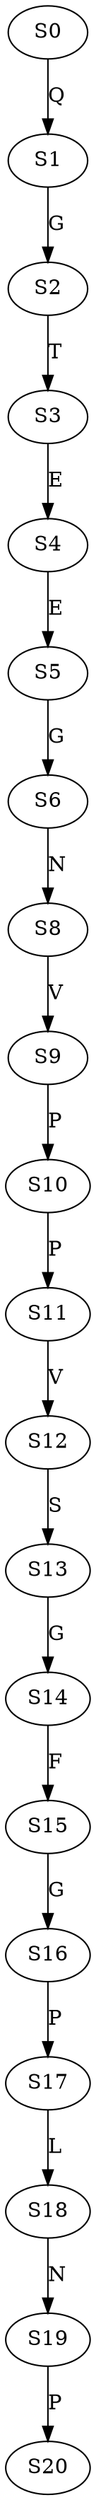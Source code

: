 strict digraph  {
	S0 -> S1 [ label = Q ];
	S1 -> S2 [ label = G ];
	S2 -> S3 [ label = T ];
	S3 -> S4 [ label = E ];
	S4 -> S5 [ label = E ];
	S5 -> S6 [ label = G ];
	S6 -> S8 [ label = N ];
	S8 -> S9 [ label = V ];
	S9 -> S10 [ label = P ];
	S10 -> S11 [ label = P ];
	S11 -> S12 [ label = V ];
	S12 -> S13 [ label = S ];
	S13 -> S14 [ label = G ];
	S14 -> S15 [ label = F ];
	S15 -> S16 [ label = G ];
	S16 -> S17 [ label = P ];
	S17 -> S18 [ label = L ];
	S18 -> S19 [ label = N ];
	S19 -> S20 [ label = P ];
}

